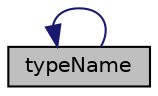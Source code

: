 digraph "typeName"
{
  bgcolor="transparent";
  edge [fontname="Helvetica",fontsize="10",labelfontname="Helvetica",labelfontsize="10"];
  node [fontname="Helvetica",fontsize="10",shape=record];
  rankdir="LR";
  Node1 [label="typeName",height=0.2,width=0.4,color="black", fillcolor="grey75", style="filled" fontcolor="black"];
  Node1 -> Node1 [dir="back",color="midnightblue",fontsize="10",style="solid",fontname="Helvetica"];
}
